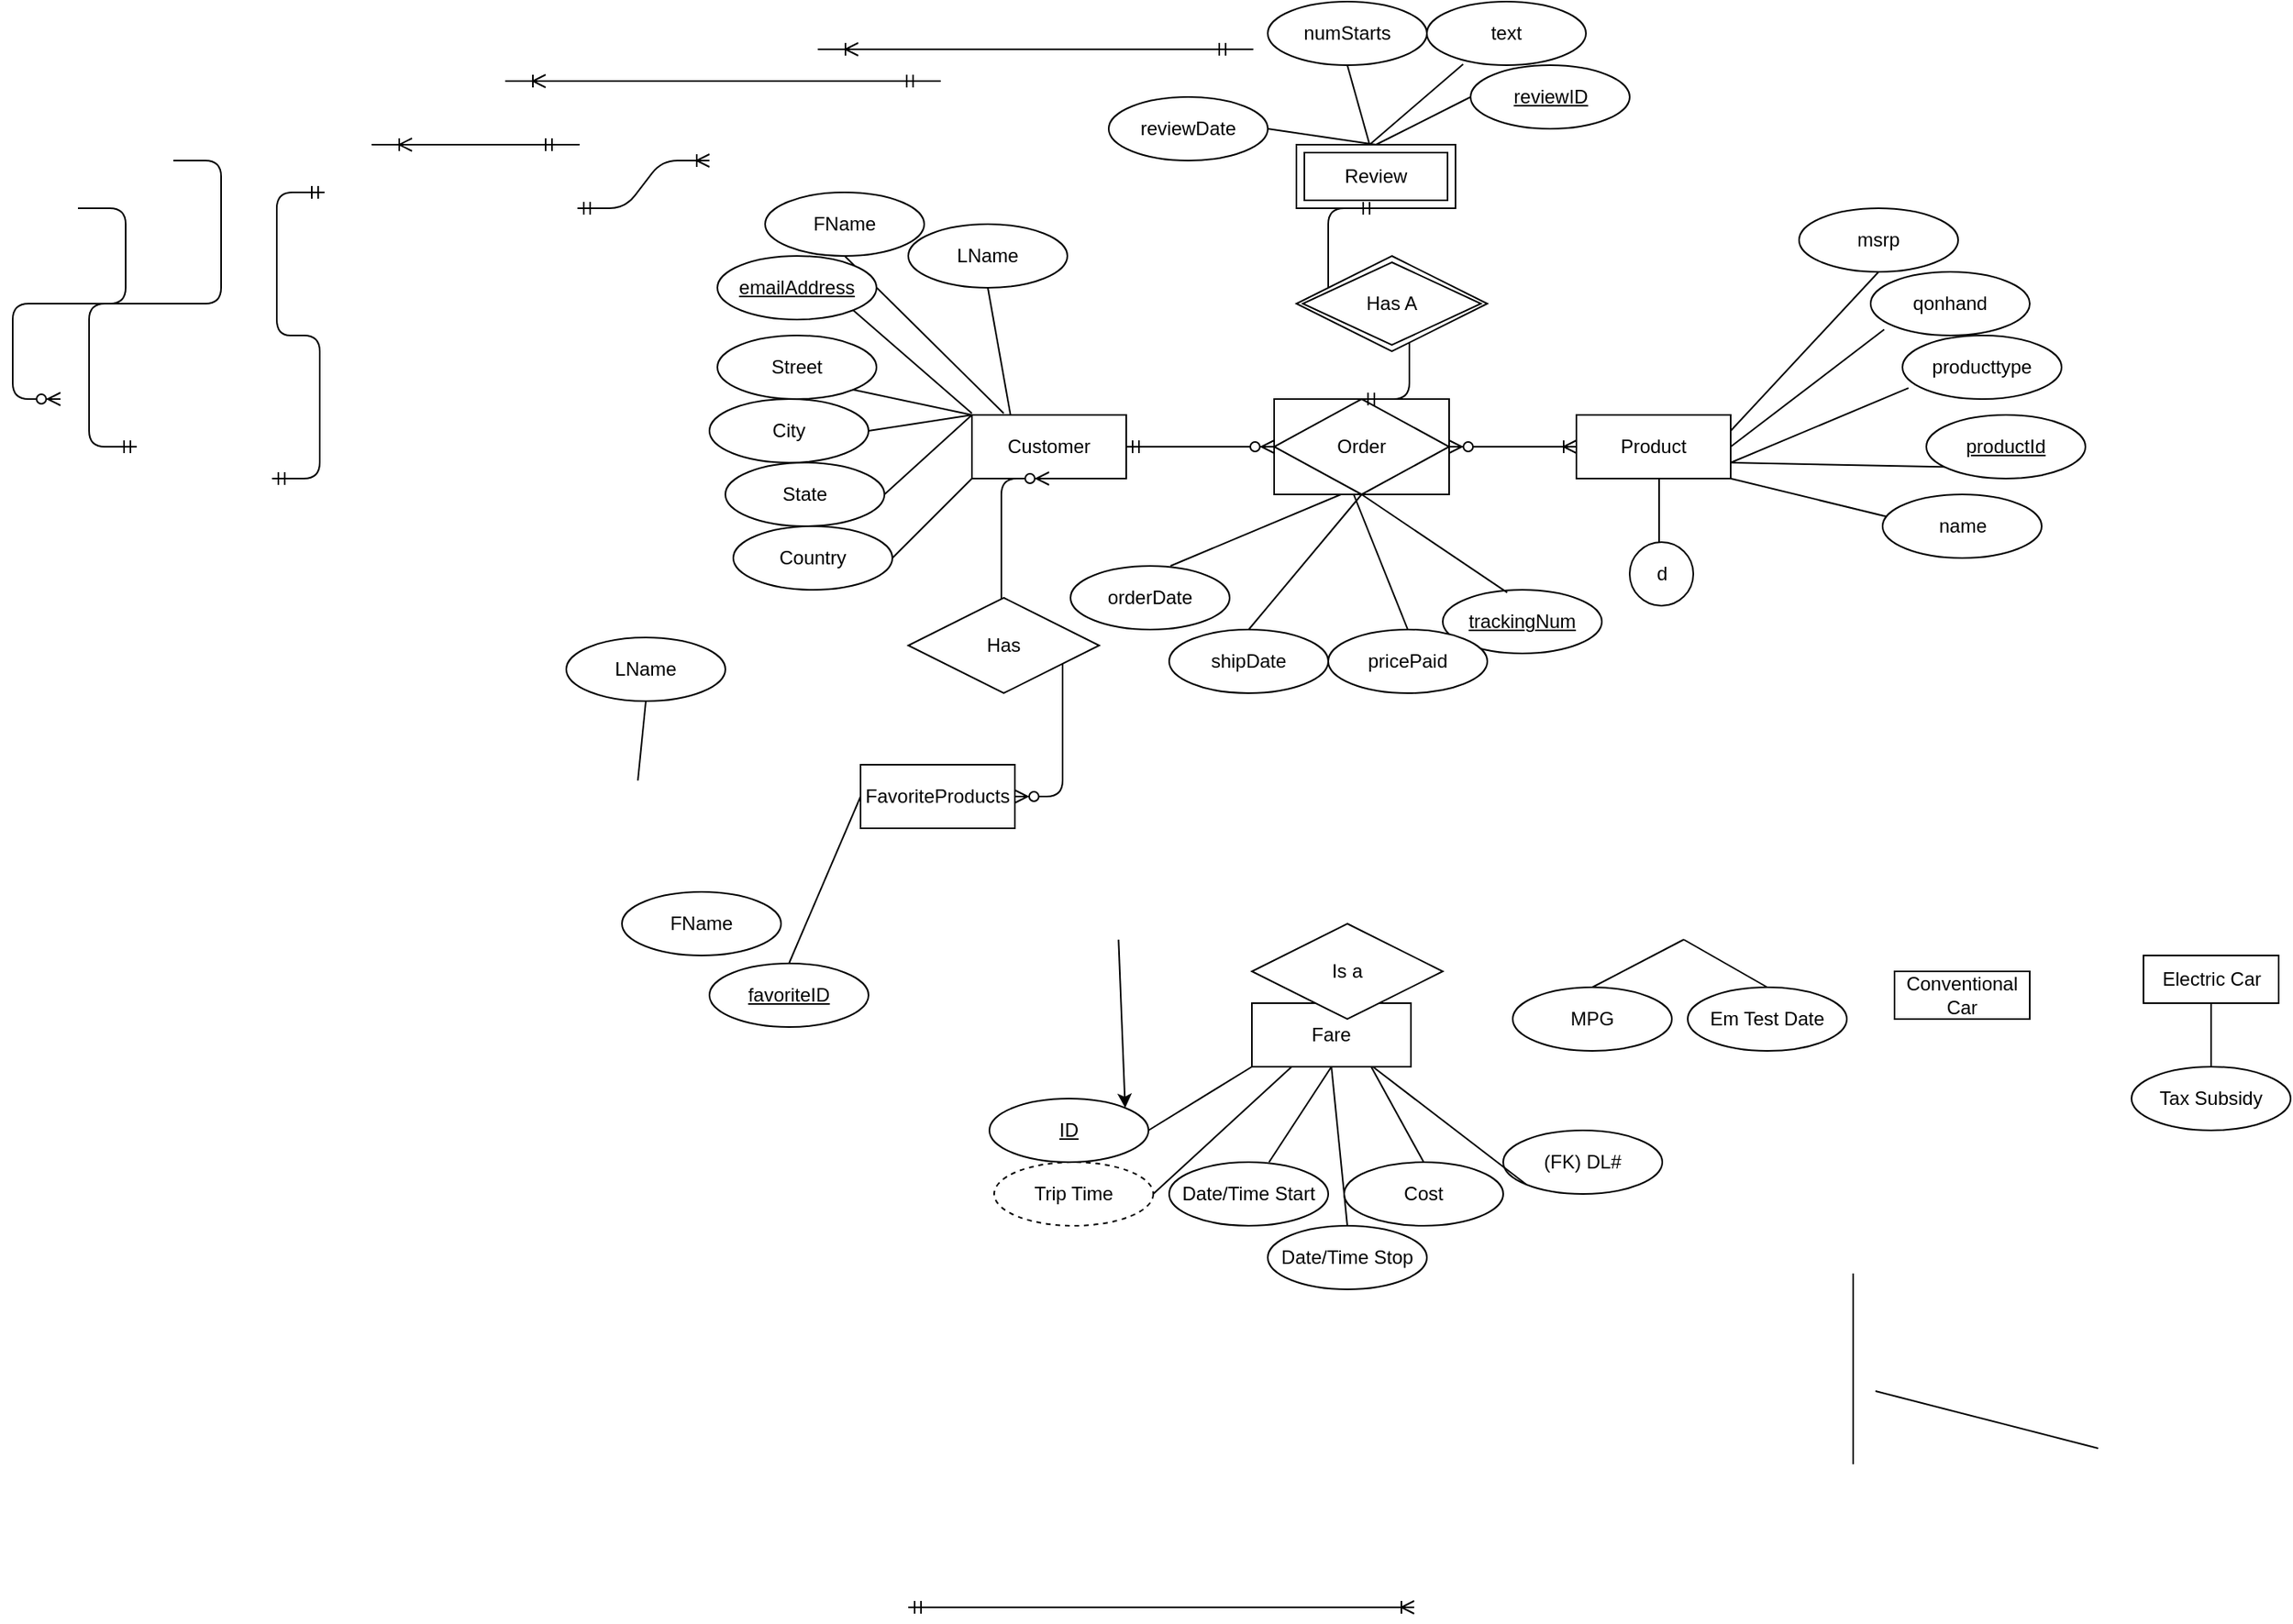 <mxfile version="14.2.9" type="github">
  <diagram id="R2lEEEUBdFMjLlhIrx00" name="Page-1">
    <mxGraphModel dx="3490" dy="889" grid="1" gridSize="10" guides="1" tooltips="1" connect="1" arrows="1" fold="1" page="1" pageScale="1" pageWidth="850" pageHeight="1100" math="0" shadow="0" extFonts="Permanent Marker^https://fonts.googleapis.com/css?family=Permanent+Marker">
      <root>
        <mxCell id="0" />
        <mxCell id="1" parent="0" />
        <mxCell id="x9NvxZj61J1J9ld-LQLX-63" value="Review" style="shape=ext;margin=3;double=1;whiteSpace=wrap;html=1;align=center;" parent="1" vertex="1">
          <mxGeometry x="-56" y="120" width="100" height="40" as="geometry" />
        </mxCell>
        <mxCell id="v3UMW6L6XcEvRnhdQh_5-21" value="Conventional Car" style="whiteSpace=wrap;html=1;align=center;" parent="1" vertex="1">
          <mxGeometry x="320" y="640" width="85" height="30" as="geometry" />
        </mxCell>
        <mxCell id="v3UMW6L6XcEvRnhdQh_5-23" value="MPG" style="ellipse;whiteSpace=wrap;html=1;align=center;" parent="1" vertex="1">
          <mxGeometry x="80" y="650" width="100" height="40" as="geometry" />
        </mxCell>
        <mxCell id="v3UMW6L6XcEvRnhdQh_5-30" value="" style="endArrow=none;html=1;entryX=0.5;entryY=1;entryDx=0;entryDy=0;exitX=0.5;exitY=0;exitDx=0;exitDy=0;" parent="1" source="v3UMW6L6XcEvRnhdQh_5-23" edge="1">
          <mxGeometry width="50" height="50" relative="1" as="geometry">
            <mxPoint x="319.5" y="660" as="sourcePoint" />
            <mxPoint x="187.5" y="620" as="targetPoint" />
          </mxGeometry>
        </mxCell>
        <mxCell id="v3UMW6L6XcEvRnhdQh_5-32" value="" style="endArrow=none;html=1;rounded=0;exitX=1;exitY=0.75;exitDx=0;exitDy=0;entryX=1;entryY=1;entryDx=0;entryDy=0;" parent="1" source="tE1Tz7KGst0yB31uhPFn-10" target="v3UMW6L6XcEvRnhdQh_5-40" edge="1">
          <mxGeometry relative="1" as="geometry">
            <mxPoint x="137.5" y="280" as="sourcePoint" />
            <mxPoint x="60" y="240" as="targetPoint" />
          </mxGeometry>
        </mxCell>
        <mxCell id="v3UMW6L6XcEvRnhdQh_5-33" value="" style="endArrow=none;html=1;rounded=0;exitX=1;exitY=0.75;exitDx=0;exitDy=0;entryX=0.038;entryY=0.827;entryDx=0;entryDy=0;entryPerimeter=0;" parent="1" source="tE1Tz7KGst0yB31uhPFn-10" target="v3UMW6L6XcEvRnhdQh_5-43" edge="1">
          <mxGeometry relative="1" as="geometry">
            <mxPoint x="212.85" y="278.98" as="sourcePoint" />
            <mxPoint x="280" y="240" as="targetPoint" />
          </mxGeometry>
        </mxCell>
        <mxCell id="v3UMW6L6XcEvRnhdQh_5-34" value="" style="endArrow=none;html=1;rounded=0;entryX=0.085;entryY=0.907;entryDx=0;entryDy=0;entryPerimeter=0;" parent="1" target="v3UMW6L6XcEvRnhdQh_5-44" edge="1">
          <mxGeometry relative="1" as="geometry">
            <mxPoint x="217" y="310" as="sourcePoint" />
            <mxPoint x="213.311" y="229.82" as="targetPoint" />
          </mxGeometry>
        </mxCell>
        <mxCell id="v3UMW6L6XcEvRnhdQh_5-35" value="" style="endArrow=none;html=1;rounded=0;exitX=1;exitY=0.25;exitDx=0;exitDy=0;entryX=0.5;entryY=1;entryDx=0;entryDy=0;" parent="1" source="tE1Tz7KGst0yB31uhPFn-10" target="v3UMW6L6XcEvRnhdQh_5-45" edge="1">
          <mxGeometry relative="1" as="geometry">
            <mxPoint x="165" y="280" as="sourcePoint" />
            <mxPoint x="120" y="230" as="targetPoint" />
          </mxGeometry>
        </mxCell>
        <mxCell id="v3UMW6L6XcEvRnhdQh_5-40" value="productId" style="ellipse;whiteSpace=wrap;html=1;align=center;fontStyle=4;" parent="1" vertex="1">
          <mxGeometry x="340" y="290" width="100" height="40" as="geometry" />
        </mxCell>
        <mxCell id="v3UMW6L6XcEvRnhdQh_5-43" value="producttype" style="ellipse;whiteSpace=wrap;html=1;align=center;" parent="1" vertex="1">
          <mxGeometry x="325" y="240" width="100" height="40" as="geometry" />
        </mxCell>
        <mxCell id="v3UMW6L6XcEvRnhdQh_5-44" value="qonhand" style="ellipse;whiteSpace=wrap;html=1;align=center;" parent="1" vertex="1">
          <mxGeometry x="305" y="200" width="100" height="40" as="geometry" />
        </mxCell>
        <mxCell id="v3UMW6L6XcEvRnhdQh_5-45" value="msrp" style="ellipse;whiteSpace=wrap;html=1;align=center;" parent="1" vertex="1">
          <mxGeometry x="260" y="160" width="100" height="40" as="geometry" />
        </mxCell>
        <mxCell id="v3UMW6L6XcEvRnhdQh_5-46" value="Em Test Date" style="ellipse;whiteSpace=wrap;html=1;align=center;" parent="1" vertex="1">
          <mxGeometry x="190" y="650" width="100" height="40" as="geometry" />
        </mxCell>
        <mxCell id="v3UMW6L6XcEvRnhdQh_5-47" value="" style="endArrow=none;html=1;entryX=0.5;entryY=1;entryDx=0;entryDy=0;exitX=0.5;exitY=0;exitDx=0;exitDy=0;" parent="1" source="v3UMW6L6XcEvRnhdQh_5-46" edge="1">
          <mxGeometry width="50" height="50" relative="1" as="geometry">
            <mxPoint x="115" y="660" as="sourcePoint" />
            <mxPoint x="187.5" y="620" as="targetPoint" />
          </mxGeometry>
        </mxCell>
        <mxCell id="v3UMW6L6XcEvRnhdQh_5-48" value="" style="endArrow=none;html=1;rounded=0;entryX=1;entryY=1;entryDx=0;entryDy=0;exitX=1;exitY=1;exitDx=0;exitDy=0;" parent="1" source="tE1Tz7KGst0yB31uhPFn-10" target="v3UMW6L6XcEvRnhdQh_5-50" edge="1">
          <mxGeometry relative="1" as="geometry">
            <mxPoint x="110" y="280" as="sourcePoint" />
            <mxPoint x="20" y="280" as="targetPoint" />
          </mxGeometry>
        </mxCell>
        <mxCell id="v3UMW6L6XcEvRnhdQh_5-50" value="name" style="ellipse;whiteSpace=wrap;html=1;align=center;" parent="1" vertex="1">
          <mxGeometry x="312.5" y="340" width="100" height="40" as="geometry" />
        </mxCell>
        <mxCell id="v3UMW6L6XcEvRnhdQh_5-52" value="Customer" style="whiteSpace=wrap;html=1;align=center;" parent="1" vertex="1">
          <mxGeometry x="-260" y="290" width="97" height="40" as="geometry" />
        </mxCell>
        <mxCell id="v3UMW6L6XcEvRnhdQh_5-54" value="" style="edgeStyle=entityRelationEdgeStyle;fontSize=12;html=1;endArrow=ERoneToMany;startArrow=ERmandOne;exitX=0;exitY=0.5;exitDx=0;exitDy=0;entryX=1;entryY=0.5;entryDx=0;entryDy=0;" parent="1" source="tE1Tz7KGst0yB31uhPFn-10" edge="1">
          <mxGeometry width="100" height="100" relative="1" as="geometry">
            <mxPoint x="300" y="310" as="sourcePoint" />
            <mxPoint x="207.5" y="310" as="targetPoint" />
          </mxGeometry>
        </mxCell>
        <mxCell id="v3UMW6L6XcEvRnhdQh_5-63" value="" style="endArrow=none;html=1;rounded=0;entryX=1;entryY=1;entryDx=0;entryDy=0;" parent="1" target="v3UMW6L6XcEvRnhdQh_5-65" edge="1">
          <mxGeometry relative="1" as="geometry">
            <mxPoint x="-260" y="289" as="sourcePoint" />
            <mxPoint x="-310" y="240" as="targetPoint" />
          </mxGeometry>
        </mxCell>
        <mxCell id="v3UMW6L6XcEvRnhdQh_5-64" value="" style="endArrow=none;html=1;rounded=0;entryX=0.5;entryY=1;entryDx=0;entryDy=0;" parent="1" target="v3UMW6L6XcEvRnhdQh_5-66" edge="1">
          <mxGeometry relative="1" as="geometry">
            <mxPoint x="-240" y="289" as="sourcePoint" />
            <mxPoint x="-250" y="230" as="targetPoint" />
          </mxGeometry>
        </mxCell>
        <mxCell id="v3UMW6L6XcEvRnhdQh_5-65" value="emailAddress" style="ellipse;whiteSpace=wrap;html=1;align=center;fontStyle=4;" parent="1" vertex="1">
          <mxGeometry x="-420" y="190" width="100" height="40" as="geometry" />
        </mxCell>
        <mxCell id="v3UMW6L6XcEvRnhdQh_5-66" value="FName" style="ellipse;whiteSpace=wrap;html=1;align=center;" parent="1" vertex="1">
          <mxGeometry x="-390" y="150" width="100" height="40" as="geometry" />
        </mxCell>
        <mxCell id="v3UMW6L6XcEvRnhdQh_5-67" value="" style="endArrow=none;html=1;rounded=0;entryX=1;entryY=1;entryDx=0;entryDy=0;" parent="1" target="v3UMW6L6XcEvRnhdQh_5-68" edge="1">
          <mxGeometry relative="1" as="geometry">
            <mxPoint x="-260" y="290" as="sourcePoint" />
            <mxPoint x="-350" y="280" as="targetPoint" />
          </mxGeometry>
        </mxCell>
        <mxCell id="v3UMW6L6XcEvRnhdQh_5-68" value="Street" style="ellipse;whiteSpace=wrap;html=1;align=center;" parent="1" vertex="1">
          <mxGeometry x="-420" y="240" width="100" height="40" as="geometry" />
        </mxCell>
        <mxCell id="v3UMW6L6XcEvRnhdQh_5-71" value="" style="endArrow=none;html=1;rounded=0;exitX=0.25;exitY=0;exitDx=0;exitDy=0;entryX=0.5;entryY=1;entryDx=0;entryDy=0;" parent="1" source="v3UMW6L6XcEvRnhdQh_5-52" target="v3UMW6L6XcEvRnhdQh_5-72" edge="1">
          <mxGeometry relative="1" as="geometry">
            <mxPoint x="-110.812" y="290" as="sourcePoint" />
            <mxPoint x="-150" y="230.6" as="targetPoint" />
          </mxGeometry>
        </mxCell>
        <mxCell id="v3UMW6L6XcEvRnhdQh_5-72" value="LName" style="ellipse;whiteSpace=wrap;html=1;align=center;" parent="1" vertex="1">
          <mxGeometry x="-300" y="170" width="100" height="40" as="geometry" />
        </mxCell>
        <mxCell id="v3UMW6L6XcEvRnhdQh_5-76" value="Fare" style="whiteSpace=wrap;html=1;align=center;" parent="1" vertex="1">
          <mxGeometry x="-84" y="660" width="100" height="40" as="geometry" />
        </mxCell>
        <mxCell id="v3UMW6L6XcEvRnhdQh_5-93" value="Date/Time Start" style="ellipse;whiteSpace=wrap;html=1;align=center;" parent="1" vertex="1">
          <mxGeometry x="-136" y="760" width="100" height="40" as="geometry" />
        </mxCell>
        <mxCell id="v3UMW6L6XcEvRnhdQh_5-94" value="Date/Time Stop" style="ellipse;whiteSpace=wrap;html=1;align=center;" parent="1" vertex="1">
          <mxGeometry x="-74" y="800" width="100" height="40" as="geometry" />
        </mxCell>
        <mxCell id="v3UMW6L6XcEvRnhdQh_5-95" value="LName" style="ellipse;whiteSpace=wrap;html=1;align=center;" parent="1" vertex="1">
          <mxGeometry x="-515" y="430" width="100" height="40" as="geometry" />
        </mxCell>
        <mxCell id="v3UMW6L6XcEvRnhdQh_5-108" value="FavoriteProducts" style="whiteSpace=wrap;html=1;align=center;" parent="1" vertex="1">
          <mxGeometry x="-330" y="510" width="97" height="40" as="geometry" />
        </mxCell>
        <mxCell id="v3UMW6L6XcEvRnhdQh_5-116" value="FName" style="ellipse;whiteSpace=wrap;html=1;align=center;" parent="1" vertex="1">
          <mxGeometry x="-480" y="590" width="100" height="40" as="geometry" />
        </mxCell>
        <mxCell id="v3UMW6L6XcEvRnhdQh_5-117" value="Cost" style="ellipse;whiteSpace=wrap;html=1;align=center;" parent="1" vertex="1">
          <mxGeometry x="-26" y="760" width="100" height="40" as="geometry" />
        </mxCell>
        <mxCell id="v3UMW6L6XcEvRnhdQh_5-120" value="&lt;u&gt;favoriteID&lt;/u&gt;" style="ellipse;whiteSpace=wrap;html=1;align=center;" parent="1" vertex="1">
          <mxGeometry x="-425" y="635" width="100" height="40" as="geometry" />
        </mxCell>
        <mxCell id="v3UMW6L6XcEvRnhdQh_5-123" value="" style="endArrow=none;html=1;rounded=0;strokeColor=#000000;exitX=0;exitY=0.5;exitDx=0;exitDy=0;" parent="1" edge="1" source="v3UMW6L6XcEvRnhdQh_5-108">
          <mxGeometry relative="1" as="geometry">
            <mxPoint x="-475" y="520" as="sourcePoint" />
            <mxPoint x="-375" y="635" as="targetPoint" />
          </mxGeometry>
        </mxCell>
        <mxCell id="v3UMW6L6XcEvRnhdQh_5-125" value="" style="endArrow=none;html=1;rounded=0;strokeColor=#000000;exitX=0.5;exitY=0;exitDx=0;exitDy=0;entryX=0.5;entryY=1;entryDx=0;entryDy=0;" parent="1" source="v3UMW6L6XcEvRnhdQh_5-94" target="v3UMW6L6XcEvRnhdQh_5-76" edge="1">
          <mxGeometry relative="1" as="geometry">
            <mxPoint x="-224" y="620" as="sourcePoint" />
            <mxPoint x="-64" y="620" as="targetPoint" />
          </mxGeometry>
        </mxCell>
        <mxCell id="v3UMW6L6XcEvRnhdQh_5-126" value="" style="endArrow=none;html=1;rounded=0;strokeColor=#000000;exitX=0.628;exitY=0;exitDx=0;exitDy=0;exitPerimeter=0;entryX=0.5;entryY=1;entryDx=0;entryDy=0;" parent="1" source="v3UMW6L6XcEvRnhdQh_5-93" target="v3UMW6L6XcEvRnhdQh_5-76" edge="1">
          <mxGeometry relative="1" as="geometry">
            <mxPoint x="-114" y="730" as="sourcePoint" />
            <mxPoint x="-36" y="710" as="targetPoint" />
          </mxGeometry>
        </mxCell>
        <mxCell id="v3UMW6L6XcEvRnhdQh_5-127" value="" style="endArrow=none;html=1;rounded=0;strokeColor=#000000;entryX=0.5;entryY=0;entryDx=0;entryDy=0;exitX=0.75;exitY=1;exitDx=0;exitDy=0;" parent="1" source="v3UMW6L6XcEvRnhdQh_5-76" target="v3UMW6L6XcEvRnhdQh_5-117" edge="1">
          <mxGeometry relative="1" as="geometry">
            <mxPoint x="-224" y="620" as="sourcePoint" />
            <mxPoint x="-64" y="620" as="targetPoint" />
          </mxGeometry>
        </mxCell>
        <mxCell id="v3UMW6L6XcEvRnhdQh_5-129" value="Trip Time" style="ellipse;whiteSpace=wrap;html=1;align=center;dashed=1;" parent="1" vertex="1">
          <mxGeometry x="-246" y="760" width="100" height="40" as="geometry" />
        </mxCell>
        <mxCell id="v3UMW6L6XcEvRnhdQh_5-131" value="" style="endArrow=none;html=1;rounded=0;strokeColor=#000000;entryX=0.25;entryY=1;entryDx=0;entryDy=0;exitX=1;exitY=0.5;exitDx=0;exitDy=0;" parent="1" source="v3UMW6L6XcEvRnhdQh_5-129" target="v3UMW6L6XcEvRnhdQh_5-76" edge="1">
          <mxGeometry relative="1" as="geometry">
            <mxPoint x="-394" y="700" as="sourcePoint" />
            <mxPoint x="-234" y="700" as="targetPoint" />
          </mxGeometry>
        </mxCell>
        <mxCell id="6PIn2MYNK5KoDBoRQHLl-4" value="" style="endArrow=none;html=1;" parent="1" edge="1">
          <mxGeometry width="50" height="50" relative="1" as="geometry">
            <mxPoint x="172" y="390" as="sourcePoint" />
            <mxPoint x="172" y="330" as="targetPoint" />
          </mxGeometry>
        </mxCell>
        <mxCell id="v3UMW6L6XcEvRnhdQh_5-17" value="d" style="ellipse;whiteSpace=wrap;html=1;aspect=fixed;" parent="1" vertex="1">
          <mxGeometry x="153.5" y="370" width="40" height="40" as="geometry" />
        </mxCell>
        <mxCell id="6PIn2MYNK5KoDBoRQHLl-12" value="Electric Car" style="whiteSpace=wrap;html=1;align=center;" parent="1" vertex="1">
          <mxGeometry x="476.5" y="630" width="85" height="30" as="geometry" />
        </mxCell>
        <mxCell id="6PIn2MYNK5KoDBoRQHLl-15" value="Tax Subsidy" style="ellipse;whiteSpace=wrap;html=1;align=center;" parent="1" vertex="1">
          <mxGeometry x="469" y="700" width="100" height="40" as="geometry" />
        </mxCell>
        <mxCell id="6PIn2MYNK5KoDBoRQHLl-16" value="" style="endArrow=none;html=1;entryX=0.5;entryY=1;entryDx=0;entryDy=0;exitX=0.5;exitY=0;exitDx=0;exitDy=0;" parent="1" source="6PIn2MYNK5KoDBoRQHLl-15" target="6PIn2MYNK5KoDBoRQHLl-12" edge="1">
          <mxGeometry width="50" height="50" relative="1" as="geometry">
            <mxPoint x="446.5" y="720" as="sourcePoint" />
            <mxPoint x="529" y="690" as="targetPoint" />
          </mxGeometry>
        </mxCell>
        <mxCell id="6PIn2MYNK5KoDBoRQHLl-21" value="&lt;u&gt;ID&lt;/u&gt;" style="ellipse;whiteSpace=wrap;html=1;align=center;" parent="1" vertex="1">
          <mxGeometry x="-249" y="720" width="100" height="40" as="geometry" />
        </mxCell>
        <mxCell id="6PIn2MYNK5KoDBoRQHLl-22" value="" style="endArrow=none;html=1;rounded=0;strokeColor=#000000;exitX=0;exitY=1;exitDx=0;exitDy=0;entryX=1;entryY=0.5;entryDx=0;entryDy=0;" parent="1" source="v3UMW6L6XcEvRnhdQh_5-76" target="6PIn2MYNK5KoDBoRQHLl-21" edge="1">
          <mxGeometry relative="1" as="geometry">
            <mxPoint x="-24" y="730" as="sourcePoint" />
            <mxPoint x="-34" y="650" as="targetPoint" />
          </mxGeometry>
        </mxCell>
        <mxCell id="6PIn2MYNK5KoDBoRQHLl-24" value="(FK) DL#" style="ellipse;whiteSpace=wrap;html=1;align=center;" parent="1" vertex="1">
          <mxGeometry x="74" y="740" width="100" height="40" as="geometry" />
        </mxCell>
        <mxCell id="6PIn2MYNK5KoDBoRQHLl-25" value="" style="endArrow=none;html=1;rounded=0;strokeColor=#000000;entryX=0;entryY=1;entryDx=0;entryDy=0;" parent="1" source="v3UMW6L6XcEvRnhdQh_5-76" target="6PIn2MYNK5KoDBoRQHLl-24" edge="1">
          <mxGeometry relative="1" as="geometry">
            <mxPoint x="-24" y="670" as="sourcePoint" />
            <mxPoint x="-24" y="650" as="targetPoint" />
          </mxGeometry>
        </mxCell>
        <mxCell id="tE1Tz7KGst0yB31uhPFn-6" value="Order" style="shape=associativeEntity;whiteSpace=wrap;html=1;align=center;" parent="1" vertex="1">
          <mxGeometry x="-70" y="280" width="110" height="60" as="geometry" />
        </mxCell>
        <mxCell id="tE1Tz7KGst0yB31uhPFn-10" value="Product" style="whiteSpace=wrap;html=1;align=center;" parent="1" vertex="1">
          <mxGeometry x="120" y="290" width="97" height="40" as="geometry" />
        </mxCell>
        <mxCell id="v3UMW6L6XcEvRnhdQh_5-77" value="Is a" style="shape=rhombus;perimeter=rhombusPerimeter;whiteSpace=wrap;html=1;align=center;" parent="1" vertex="1">
          <mxGeometry x="-84" y="610" width="120" height="60" as="geometry" />
        </mxCell>
        <mxCell id="QLD6Ur6bGYuq00FG4TX2-11" value="" style="endArrow=none;html=1;rounded=0;strokeColor=#000000;exitX=0.5;exitY=1;exitDx=0;exitDy=0;" parent="1" source="v3UMW6L6XcEvRnhdQh_5-95" edge="1">
          <mxGeometry relative="1" as="geometry">
            <mxPoint x="-560" y="480" as="sourcePoint" />
            <mxPoint x="-470" y="520" as="targetPoint" />
          </mxGeometry>
        </mxCell>
        <mxCell id="QLD6Ur6bGYuq00FG4TX2-13" value="" style="endArrow=classic;html=1;entryX=1;entryY=0;entryDx=0;entryDy=0;exitX=0.712;exitY=1.101;exitDx=0;exitDy=0;exitPerimeter=0;" parent="1" target="6PIn2MYNK5KoDBoRQHLl-21" edge="1">
          <mxGeometry width="50" height="50" relative="1" as="geometry">
            <mxPoint x="-167.84" y="620.05" as="sourcePoint" />
            <mxPoint x="54" y="620" as="targetPoint" />
          </mxGeometry>
        </mxCell>
        <mxCell id="x9NvxZj61J1J9ld-LQLX-3" value="" style="edgeStyle=entityRelationEdgeStyle;fontSize=12;html=1;endArrow=ERoneToMany;startArrow=ERmandOne;exitX=0;exitY=0.5;exitDx=0;exitDy=0;entryX=1;entryY=0.5;entryDx=0;entryDy=0;" parent="1" edge="1">
          <mxGeometry width="100" height="100" relative="1" as="geometry">
            <mxPoint x="-305" y="80" as="sourcePoint" />
            <mxPoint x="-528" y="80" as="targetPoint" />
          </mxGeometry>
        </mxCell>
        <mxCell id="x9NvxZj61J1J9ld-LQLX-4" value="" style="edgeStyle=entityRelationEdgeStyle;fontSize=12;html=1;endArrow=ERoneToMany;startArrow=ERmandOne;exitX=1;exitY=0.5;exitDx=0;exitDy=0;" parent="1" edge="1">
          <mxGeometry width="100" height="100" relative="1" as="geometry">
            <mxPoint x="-508" y="160" as="sourcePoint" />
            <mxPoint x="-425" y="130" as="targetPoint" />
          </mxGeometry>
        </mxCell>
        <mxCell id="x9NvxZj61J1J9ld-LQLX-5" value="" style="edgeStyle=entityRelationEdgeStyle;fontSize=12;html=1;endArrow=ERoneToMany;startArrow=ERmandOne;exitX=0;exitY=0.5;exitDx=0;exitDy=0;entryX=1;entryY=0.5;entryDx=0;entryDy=0;" parent="1" edge="1">
          <mxGeometry width="100" height="100" relative="1" as="geometry">
            <mxPoint x="-108.5" y="60" as="sourcePoint" />
            <mxPoint x="-331.5" y="60" as="targetPoint" />
          </mxGeometry>
        </mxCell>
        <mxCell id="x9NvxZj61J1J9ld-LQLX-6" value="" style="edgeStyle=entityRelationEdgeStyle;fontSize=12;html=1;endArrow=ERoneToMany;startArrow=ERmandOne;exitX=0;exitY=0.5;exitDx=0;exitDy=0;entryX=1;entryY=0.5;entryDx=0;entryDy=0;" parent="1" edge="1">
          <mxGeometry width="100" height="100" relative="1" as="geometry">
            <mxPoint x="-532" y="120" as="sourcePoint" />
            <mxPoint x="-612" y="120" as="targetPoint" />
          </mxGeometry>
        </mxCell>
        <mxCell id="x9NvxZj61J1J9ld-LQLX-7" value="" style="edgeStyle=entityRelationEdgeStyle;fontSize=12;html=1;endArrow=ERmandOne;startArrow=ERmandOne;entryX=0.5;entryY=1;entryDx=0;entryDy=0;exitX=0.5;exitY=0;exitDx=0;exitDy=0;" parent="1" edge="1">
          <mxGeometry width="100" height="100" relative="1" as="geometry">
            <mxPoint x="-700" y="330" as="sourcePoint" />
            <mxPoint x="-667" y="150" as="targetPoint" />
          </mxGeometry>
        </mxCell>
        <mxCell id="x9NvxZj61J1J9ld-LQLX-8" value="" style="edgeStyle=entityRelationEdgeStyle;fontSize=12;html=1;endArrow=ERzeroToMany;endFill=1;exitX=0.5;exitY=1;exitDx=0;exitDy=0;" parent="1" edge="1">
          <mxGeometry width="100" height="100" relative="1" as="geometry">
            <mxPoint x="-822" y="160" as="sourcePoint" />
            <mxPoint x="-833" y="280" as="targetPoint" />
          </mxGeometry>
        </mxCell>
        <mxCell id="x9NvxZj61J1J9ld-LQLX-9" value="" style="edgeStyle=entityRelationEdgeStyle;fontSize=12;html=1;endArrow=ERmandOne;bendable=0;entryX=1;entryY=0.75;entryDx=0;entryDy=0;" parent="1" edge="1">
          <mxGeometry width="100" height="100" relative="1" as="geometry">
            <mxPoint x="-762" y="130" as="sourcePoint" />
            <mxPoint x="-785" y="310" as="targetPoint" />
          </mxGeometry>
        </mxCell>
        <mxCell id="x9NvxZj61J1J9ld-LQLX-10" value="" style="edgeStyle=entityRelationEdgeStyle;fontSize=12;html=1;endArrow=ERoneToMany;startArrow=ERmandOne;strokeColor=#000000;exitX=1;exitY=0.5;exitDx=0;exitDy=0;" parent="1" edge="1">
          <mxGeometry width="100" height="100" relative="1" as="geometry">
            <mxPoint x="-300" y="1040" as="sourcePoint" />
            <mxPoint x="18" y="1040" as="targetPoint" />
          </mxGeometry>
        </mxCell>
        <mxCell id="x9NvxZj61J1J9ld-LQLX-11" value="" style="endArrow=none;html=1;" parent="1" edge="1">
          <mxGeometry width="50" height="50" relative="1" as="geometry">
            <mxPoint x="294" y="890" as="sourcePoint" />
            <mxPoint x="294" y="830" as="targetPoint" />
          </mxGeometry>
        </mxCell>
        <mxCell id="x9NvxZj61J1J9ld-LQLX-12" value="" style="endArrow=none;html=1;" parent="1" edge="1">
          <mxGeometry width="50" height="50" relative="1" as="geometry">
            <mxPoint x="294" y="950" as="sourcePoint" />
            <mxPoint x="294" y="890" as="targetPoint" />
          </mxGeometry>
        </mxCell>
        <mxCell id="x9NvxZj61J1J9ld-LQLX-13" value="" style="endArrow=none;html=1;entryX=0.5;entryY=0;entryDx=0;entryDy=0;" parent="1" edge="1">
          <mxGeometry width="50" height="50" relative="1" as="geometry">
            <mxPoint x="308" y="904" as="sourcePoint" />
            <mxPoint x="448" y="940" as="targetPoint" />
          </mxGeometry>
        </mxCell>
        <mxCell id="x9NvxZj61J1J9ld-LQLX-14" value="City" style="ellipse;whiteSpace=wrap;html=1;align=center;" parent="1" vertex="1">
          <mxGeometry x="-425" y="280" width="100" height="40" as="geometry" />
        </mxCell>
        <mxCell id="x9NvxZj61J1J9ld-LQLX-15" value="State" style="ellipse;whiteSpace=wrap;html=1;align=center;" parent="1" vertex="1">
          <mxGeometry x="-415" y="320" width="100" height="40" as="geometry" />
        </mxCell>
        <mxCell id="x9NvxZj61J1J9ld-LQLX-25" value="" style="endArrow=none;html=1;rounded=0;exitX=0;exitY=0;exitDx=0;exitDy=0;entryX=1;entryY=0.5;entryDx=0;entryDy=0;" parent="1" source="v3UMW6L6XcEvRnhdQh_5-52" target="x9NvxZj61J1J9ld-LQLX-15" edge="1">
          <mxGeometry relative="1" as="geometry">
            <mxPoint x="-240" y="300" as="sourcePoint" />
            <mxPoint x="-279.645" y="224.142" as="targetPoint" />
          </mxGeometry>
        </mxCell>
        <mxCell id="x9NvxZj61J1J9ld-LQLX-26" value="" style="endArrow=none;html=1;rounded=0;exitX=0;exitY=0;exitDx=0;exitDy=0;entryX=1;entryY=0.5;entryDx=0;entryDy=0;" parent="1" source="v3UMW6L6XcEvRnhdQh_5-52" target="x9NvxZj61J1J9ld-LQLX-14" edge="1">
          <mxGeometry relative="1" as="geometry">
            <mxPoint x="-230" y="310" as="sourcePoint" />
            <mxPoint x="-269.645" y="234.142" as="targetPoint" />
          </mxGeometry>
        </mxCell>
        <mxCell id="x9NvxZj61J1J9ld-LQLX-29" value="Country" style="ellipse;whiteSpace=wrap;html=1;align=center;" parent="1" vertex="1">
          <mxGeometry x="-410" y="360" width="100" height="40" as="geometry" />
        </mxCell>
        <mxCell id="x9NvxZj61J1J9ld-LQLX-30" value="" style="endArrow=none;html=1;rounded=0;entryX=1;entryY=0.5;entryDx=0;entryDy=0;exitX=0;exitY=1;exitDx=0;exitDy=0;" parent="1" source="v3UMW6L6XcEvRnhdQh_5-52" target="x9NvxZj61J1J9ld-LQLX-29" edge="1">
          <mxGeometry relative="1" as="geometry">
            <mxPoint x="-260" y="340" as="sourcePoint" />
            <mxPoint x="-282.645" y="264.142" as="targetPoint" />
          </mxGeometry>
        </mxCell>
        <mxCell id="x9NvxZj61J1J9ld-LQLX-45" value="orderDate" style="ellipse;whiteSpace=wrap;html=1;align=center;" parent="1" vertex="1">
          <mxGeometry x="-198" y="385" width="100" height="40" as="geometry" />
        </mxCell>
        <mxCell id="x9NvxZj61J1J9ld-LQLX-46" value="shipDate" style="ellipse;whiteSpace=wrap;html=1;align=center;" parent="1" vertex="1">
          <mxGeometry x="-136" y="425" width="100" height="40" as="geometry" />
        </mxCell>
        <mxCell id="x9NvxZj61J1J9ld-LQLX-47" value="" style="endArrow=none;html=1;rounded=0;strokeColor=#000000;exitX=0.628;exitY=0;exitDx=0;exitDy=0;exitPerimeter=0;entryX=0.5;entryY=1;entryDx=0;entryDy=0;" parent="1" source="x9NvxZj61J1J9ld-LQLX-45" edge="1">
          <mxGeometry relative="1" as="geometry">
            <mxPoint x="-108" y="370" as="sourcePoint" />
            <mxPoint x="-28" y="340" as="targetPoint" />
          </mxGeometry>
        </mxCell>
        <mxCell id="x9NvxZj61J1J9ld-LQLX-48" value="" style="endArrow=none;html=1;rounded=0;strokeColor=#000000;entryX=0.5;entryY=0;entryDx=0;entryDy=0;exitX=0.5;exitY=1;exitDx=0;exitDy=0;" parent="1" source="tE1Tz7KGst0yB31uhPFn-6" target="x9NvxZj61J1J9ld-LQLX-46" edge="1">
          <mxGeometry relative="1" as="geometry">
            <mxPoint x="-3" y="340" as="sourcePoint" />
            <mxPoint x="-58" y="260" as="targetPoint" />
          </mxGeometry>
        </mxCell>
        <mxCell id="x9NvxZj61J1J9ld-LQLX-50" value="&lt;u&gt;trackingNum&lt;/u&gt;" style="ellipse;whiteSpace=wrap;html=1;align=center;" parent="1" vertex="1">
          <mxGeometry x="36" y="400" width="100" height="40" as="geometry" />
        </mxCell>
        <mxCell id="x9NvxZj61J1J9ld-LQLX-51" value="" style="endArrow=none;html=1;rounded=0;strokeColor=#000000;entryX=0.405;entryY=0.042;entryDx=0;entryDy=0;exitX=0.5;exitY=1;exitDx=0;exitDy=0;entryPerimeter=0;" parent="1" source="tE1Tz7KGst0yB31uhPFn-6" target="x9NvxZj61J1J9ld-LQLX-50" edge="1">
          <mxGeometry relative="1" as="geometry">
            <mxPoint x="-5" y="350" as="sourcePoint" />
            <mxPoint x="-28" y="395" as="targetPoint" />
          </mxGeometry>
        </mxCell>
        <mxCell id="x9NvxZj61J1J9ld-LQLX-53" value="" style="edgeStyle=entityRelationEdgeStyle;fontSize=12;html=1;endArrow=ERzeroToMany;startArrow=ERmandOne;exitX=1;exitY=0.5;exitDx=0;exitDy=0;entryX=0;entryY=0.5;entryDx=0;entryDy=0;" parent="1" source="v3UMW6L6XcEvRnhdQh_5-52" target="tE1Tz7KGst0yB31uhPFn-6" edge="1">
          <mxGeometry width="100" height="100" relative="1" as="geometry">
            <mxPoint x="180" y="440" as="sourcePoint" />
            <mxPoint x="280" y="340" as="targetPoint" />
          </mxGeometry>
        </mxCell>
        <mxCell id="x9NvxZj61J1J9ld-LQLX-54" value="pricePaid" style="ellipse;whiteSpace=wrap;html=1;align=center;" parent="1" vertex="1">
          <mxGeometry x="-36" y="425" width="100" height="40" as="geometry" />
        </mxCell>
        <mxCell id="x9NvxZj61J1J9ld-LQLX-55" value="" style="endArrow=none;html=1;rounded=0;strokeColor=#000000;entryX=0.5;entryY=0;entryDx=0;entryDy=0;" parent="1" target="x9NvxZj61J1J9ld-LQLX-54" edge="1">
          <mxGeometry relative="1" as="geometry">
            <mxPoint x="-20" y="340" as="sourcePoint" />
            <mxPoint x="-76" y="435" as="targetPoint" />
          </mxGeometry>
        </mxCell>
        <mxCell id="x9NvxZj61J1J9ld-LQLX-57" value="reviewDate" style="ellipse;whiteSpace=wrap;html=1;align=center;" parent="1" vertex="1">
          <mxGeometry x="-174" y="90" width="100" height="40" as="geometry" />
        </mxCell>
        <mxCell id="x9NvxZj61J1J9ld-LQLX-58" value="text" style="ellipse;whiteSpace=wrap;html=1;align=center;" parent="1" vertex="1">
          <mxGeometry x="26" y="30" width="100" height="40" as="geometry" />
        </mxCell>
        <mxCell id="x9NvxZj61J1J9ld-LQLX-59" value="numStarts" style="ellipse;whiteSpace=wrap;html=1;align=center;" parent="1" vertex="1">
          <mxGeometry x="-74" y="30" width="100" height="40" as="geometry" />
        </mxCell>
        <mxCell id="x9NvxZj61J1J9ld-LQLX-61" value="" style="edgeStyle=entityRelationEdgeStyle;fontSize=12;html=1;endArrow=ERmandOne;startArrow=ERmandOne;entryX=0.5;entryY=1;entryDx=0;entryDy=0;exitX=0.5;exitY=0;exitDx=0;exitDy=0;" parent="1" source="tE1Tz7KGst0yB31uhPFn-6" target="x9NvxZj61J1J9ld-LQLX-63" edge="1">
          <mxGeometry width="100" height="100" relative="1" as="geometry">
            <mxPoint x="180" y="440" as="sourcePoint" />
            <mxPoint x="-35.5" y="170" as="targetPoint" />
          </mxGeometry>
        </mxCell>
        <mxCell id="x9NvxZj61J1J9ld-LQLX-60" value="Has A" style="shape=rhombus;double=1;perimeter=rhombusPerimeter;whiteSpace=wrap;html=1;align=center;" parent="1" vertex="1">
          <mxGeometry x="-56" y="190" width="120" height="60" as="geometry" />
        </mxCell>
        <mxCell id="x9NvxZj61J1J9ld-LQLX-64" value="" style="endArrow=none;html=1;rounded=0;exitX=0.5;exitY=0;exitDx=0;exitDy=0;entryX=1;entryY=0.5;entryDx=0;entryDy=0;" parent="1" source="x9NvxZj61J1J9ld-LQLX-63" target="x9NvxZj61J1J9ld-LQLX-57" edge="1">
          <mxGeometry relative="1" as="geometry">
            <mxPoint x="-225.75" y="300" as="sourcePoint" />
            <mxPoint x="-240" y="220" as="targetPoint" />
          </mxGeometry>
        </mxCell>
        <mxCell id="x9NvxZj61J1J9ld-LQLX-65" value="" style="endArrow=none;html=1;rounded=0;entryX=0.5;entryY=1;entryDx=0;entryDy=0;" parent="1" target="x9NvxZj61J1J9ld-LQLX-59" edge="1">
          <mxGeometry relative="1" as="geometry">
            <mxPoint x="-10" y="120" as="sourcePoint" />
            <mxPoint x="-64" y="120" as="targetPoint" />
          </mxGeometry>
        </mxCell>
        <mxCell id="x9NvxZj61J1J9ld-LQLX-66" value="" style="endArrow=none;html=1;rounded=0;entryX=0.228;entryY=0.983;entryDx=0;entryDy=0;entryPerimeter=0;" parent="1" target="x9NvxZj61J1J9ld-LQLX-58" edge="1">
          <mxGeometry relative="1" as="geometry">
            <mxPoint x="-10" y="120" as="sourcePoint" />
            <mxPoint x="-10" y="100" as="targetPoint" />
          </mxGeometry>
        </mxCell>
        <mxCell id="x9NvxZj61J1J9ld-LQLX-67" value="" style="edgeStyle=entityRelationEdgeStyle;fontSize=12;html=1;endArrow=ERoneToMany;startArrow=ERzeroToMany;entryX=0;entryY=0.5;entryDx=0;entryDy=0;exitX=1;exitY=0.5;exitDx=0;exitDy=0;" parent="1" source="tE1Tz7KGst0yB31uhPFn-6" target="tE1Tz7KGst0yB31uhPFn-10" edge="1">
          <mxGeometry width="100" height="100" relative="1" as="geometry">
            <mxPoint x="123.5" y="530" as="sourcePoint" />
            <mxPoint x="223.5" y="430" as="targetPoint" />
          </mxGeometry>
        </mxCell>
        <mxCell id="x9NvxZj61J1J9ld-LQLX-70" value="" style="edgeStyle=entityRelationEdgeStyle;fontSize=12;html=1;endArrow=ERzeroToMany;endFill=1;startArrow=ERzeroToMany;exitX=1;exitY=0.5;exitDx=0;exitDy=0;entryX=0.5;entryY=1;entryDx=0;entryDy=0;" parent="1" source="v3UMW6L6XcEvRnhdQh_5-108" target="v3UMW6L6XcEvRnhdQh_5-52" edge="1">
          <mxGeometry width="100" height="100" relative="1" as="geometry">
            <mxPoint x="180" y="440" as="sourcePoint" />
            <mxPoint x="280" y="340" as="targetPoint" />
          </mxGeometry>
        </mxCell>
        <mxCell id="x9NvxZj61J1J9ld-LQLX-69" value="Has" style="shape=rhombus;perimeter=rhombusPerimeter;whiteSpace=wrap;html=1;align=center;" parent="1" vertex="1">
          <mxGeometry x="-300" y="405" width="120" height="60" as="geometry" />
        </mxCell>
        <mxCell id="x9NvxZj61J1J9ld-LQLX-71" value="&lt;u&gt;reviewID&lt;/u&gt;" style="ellipse;whiteSpace=wrap;html=1;align=center;" parent="1" vertex="1">
          <mxGeometry x="53.5" y="70" width="100" height="40" as="geometry" />
        </mxCell>
        <mxCell id="x9NvxZj61J1J9ld-LQLX-72" value="" style="endArrow=none;html=1;rounded=0;entryX=0;entryY=0.5;entryDx=0;entryDy=0;exitX=0.5;exitY=0;exitDx=0;exitDy=0;" parent="1" source="x9NvxZj61J1J9ld-LQLX-63" target="x9NvxZj61J1J9ld-LQLX-71" edge="1">
          <mxGeometry relative="1" as="geometry">
            <mxPoint y="130" as="sourcePoint" />
            <mxPoint x="58.8" y="79.32" as="targetPoint" />
          </mxGeometry>
        </mxCell>
      </root>
    </mxGraphModel>
  </diagram>
</mxfile>
